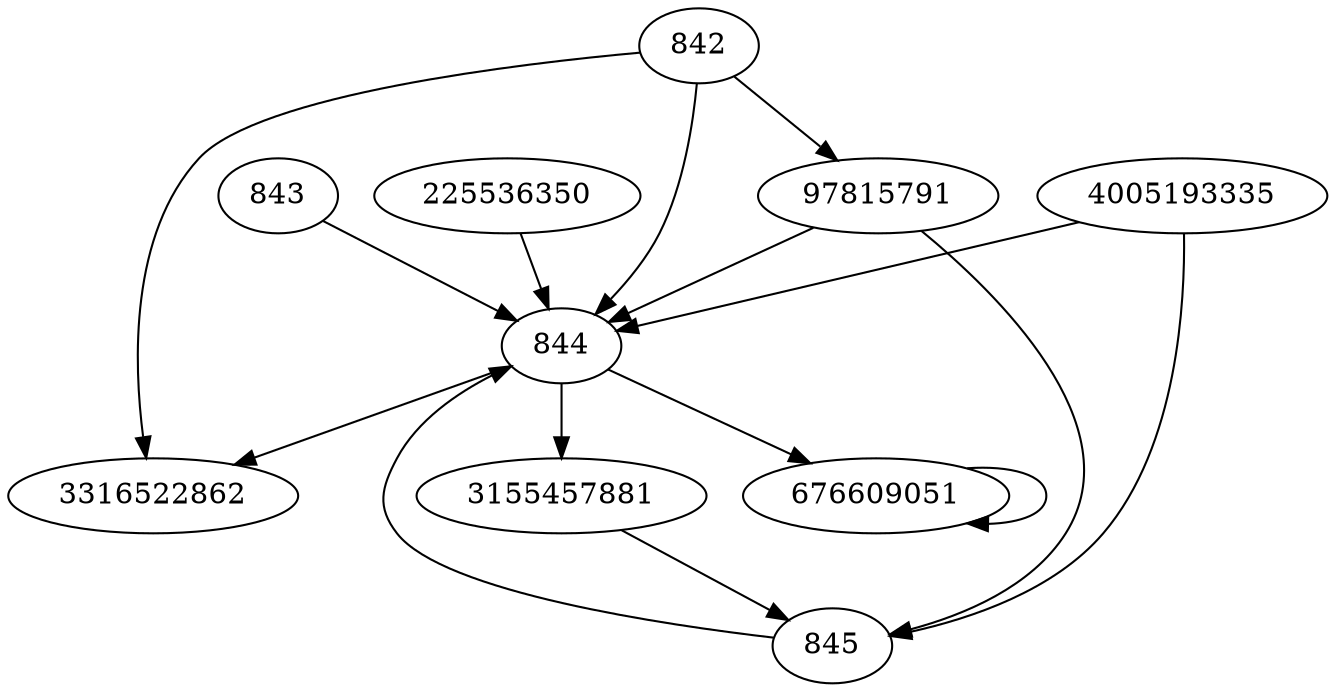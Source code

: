 digraph  {
842;
843;
844;
845;
3316522862;
97815791;
4005193335;
3155457881;
676609051;
225536350;
842 -> 3316522862;
842 -> 844;
842 -> 97815791;
843 -> 844;
844 -> 676609051;
844 -> 3316522862;
844 -> 3155457881;
845 -> 844;
97815791 -> 844;
97815791 -> 845;
4005193335 -> 844;
4005193335 -> 845;
3155457881 -> 845;
676609051 -> 676609051;
225536350 -> 844;
}
